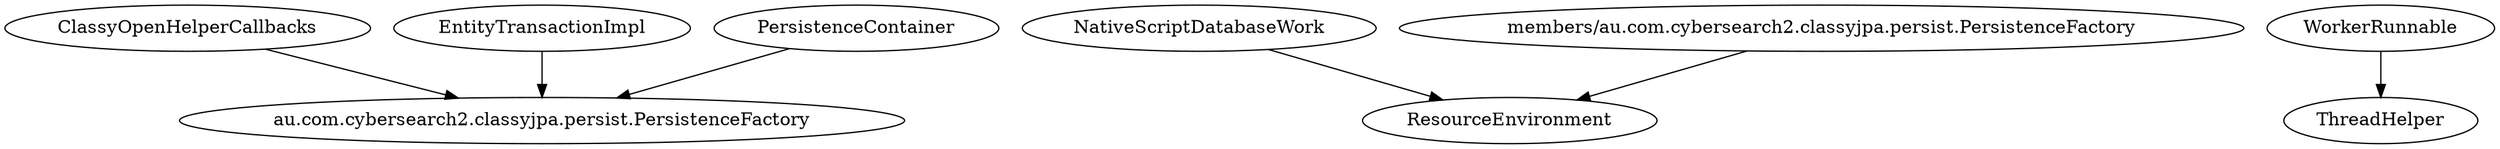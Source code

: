 digraph G1 {
  concentrate = true;
  n2 [label="au.com.cybersearch2.classyjpa.persist.PersistenceFactory"];
  ClassyOpenHelperCallbacks -> n2;
  EntityTransactionImpl -> n2;
  NativeScriptDatabaseWork -> ResourceEnvironment;
  PersistenceContainer -> n2;
  WorkerRunnable -> ThreadHelper;
  n3 [label="members/au.com.cybersearch2.classyjpa.persist.PersistenceFactory"];
  n3 -> ResourceEnvironment;
}
